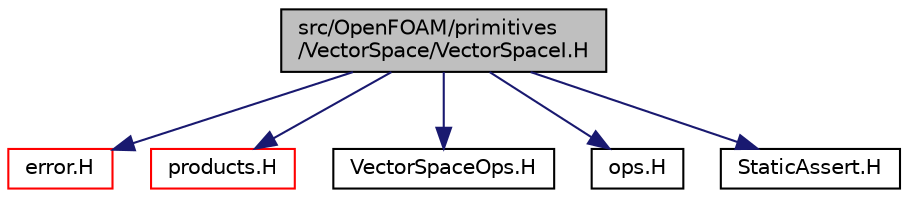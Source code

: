 digraph "src/OpenFOAM/primitives/VectorSpace/VectorSpaceI.H"
{
  bgcolor="transparent";
  edge [fontname="Helvetica",fontsize="10",labelfontname="Helvetica",labelfontsize="10"];
  node [fontname="Helvetica",fontsize="10",shape=record];
  Node1 [label="src/OpenFOAM/primitives\l/VectorSpace/VectorSpaceI.H",height=0.2,width=0.4,color="black", fillcolor="grey75", style="filled", fontcolor="black"];
  Node1 -> Node2 [color="midnightblue",fontsize="10",style="solid",fontname="Helvetica"];
  Node2 [label="error.H",height=0.2,width=0.4,color="red",URL="$a07752.html"];
  Node1 -> Node3 [color="midnightblue",fontsize="10",style="solid",fontname="Helvetica"];
  Node3 [label="products.H",height=0.2,width=0.4,color="red",URL="$a09076.html",tooltip="Traits classes for inner and outer products of primitives. "];
  Node1 -> Node4 [color="midnightblue",fontsize="10",style="solid",fontname="Helvetica"];
  Node4 [label="VectorSpaceOps.H",height=0.2,width=0.4,color="black",URL="$a09080.html"];
  Node1 -> Node5 [color="midnightblue",fontsize="10",style="solid",fontname="Helvetica"];
  Node5 [label="ops.H",height=0.2,width=0.4,color="black",URL="$a08930.html",tooltip="Combination-Reduction operation for a parallel run. "];
  Node1 -> Node6 [color="midnightblue",fontsize="10",style="solid",fontname="Helvetica"];
  Node6 [label="StaticAssert.H",height=0.2,width=0.4,color="black",URL="$a07757.html"];
}
